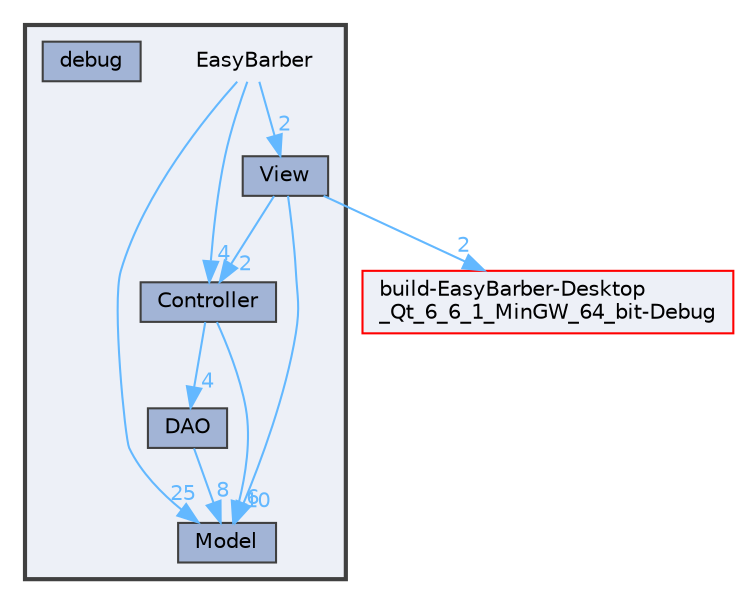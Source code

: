 digraph "C:/Users/mathe/OneDrive/Área de Trabalho/EasyBarber/EasyBarber"
{
 // LATEX_PDF_SIZE
  bgcolor="transparent";
  edge [fontname=Helvetica,fontsize=10,labelfontname=Helvetica,labelfontsize=10];
  node [fontname=Helvetica,fontsize=10,shape=box,height=0.2,width=0.4];
  compound=true
  subgraph clusterdir_df932a88e0e8d76e2cc96779d9f7d917 {
    graph [ bgcolor="#edf0f7", pencolor="grey25", label="", fontname=Helvetica,fontsize=10 style="filled,bold", URL="dir_df932a88e0e8d76e2cc96779d9f7d917.html",tooltip=""]
    dir_df932a88e0e8d76e2cc96779d9f7d917 [shape=plaintext, label="EasyBarber"];
  dir_f6c199585bf99457130c5ee2ad35a468 [label="Controller", fillcolor="#a2b4d6", color="grey25", style="filled", URL="dir_f6c199585bf99457130c5ee2ad35a468.html",tooltip=""];
  dir_3cadb063cae6fc53db56dc74f72a6168 [label="DAO", fillcolor="#a2b4d6", color="grey25", style="filled", URL="dir_3cadb063cae6fc53db56dc74f72a6168.html",tooltip=""];
  dir_9e31157c8ead08fb9407de0c9392118a [label="debug", fillcolor="#a2b4d6", color="grey25", style="filled", URL="dir_9e31157c8ead08fb9407de0c9392118a.html",tooltip=""];
  dir_7482f6f1a48a8ad285bca17597cd0f67 [label="Model", fillcolor="#a2b4d6", color="grey25", style="filled", URL="dir_7482f6f1a48a8ad285bca17597cd0f67.html",tooltip=""];
  dir_dd326586d2efaaa0eaf6684d8c70ca41 [label="View", fillcolor="#a2b4d6", color="grey25", style="filled", URL="dir_dd326586d2efaaa0eaf6684d8c70ca41.html",tooltip=""];
  }
  dir_90166a0d6f41b72baeee02deec7f0f69 [label="build-EasyBarber-Desktop\l_Qt_6_6_1_MinGW_64_bit-Debug", fillcolor="#edf0f7", color="red", style="filled", URL="dir_90166a0d6f41b72baeee02deec7f0f69.html",tooltip=""];
  dir_df932a88e0e8d76e2cc96779d9f7d917->dir_7482f6f1a48a8ad285bca17597cd0f67 [headlabel="25", labeldistance=1.5 headhref="dir_000007_000009.html" href="dir_000007_000009.html" color="steelblue1" fontcolor="steelblue1"];
  dir_df932a88e0e8d76e2cc96779d9f7d917->dir_dd326586d2efaaa0eaf6684d8c70ca41 [headlabel="2", labeldistance=1.5 headhref="dir_000007_000013.html" href="dir_000007_000013.html" color="steelblue1" fontcolor="steelblue1"];
  dir_df932a88e0e8d76e2cc96779d9f7d917->dir_f6c199585bf99457130c5ee2ad35a468 [headlabel="4", labeldistance=1.5 headhref="dir_000007_000002.html" href="dir_000007_000002.html" color="steelblue1" fontcolor="steelblue1"];
  dir_f6c199585bf99457130c5ee2ad35a468->dir_3cadb063cae6fc53db56dc74f72a6168 [headlabel="4", labeldistance=1.5 headhref="dir_000002_000003.html" href="dir_000002_000003.html" color="steelblue1" fontcolor="steelblue1"];
  dir_f6c199585bf99457130c5ee2ad35a468->dir_7482f6f1a48a8ad285bca17597cd0f67 [headlabel="6", labeldistance=1.5 headhref="dir_000002_000009.html" href="dir_000002_000009.html" color="steelblue1" fontcolor="steelblue1"];
  dir_3cadb063cae6fc53db56dc74f72a6168->dir_7482f6f1a48a8ad285bca17597cd0f67 [headlabel="8", labeldistance=1.5 headhref="dir_000003_000009.html" href="dir_000003_000009.html" color="steelblue1" fontcolor="steelblue1"];
  dir_dd326586d2efaaa0eaf6684d8c70ca41->dir_7482f6f1a48a8ad285bca17597cd0f67 [headlabel="10", labeldistance=1.5 headhref="dir_000013_000009.html" href="dir_000013_000009.html" color="steelblue1" fontcolor="steelblue1"];
  dir_dd326586d2efaaa0eaf6684d8c70ca41->dir_90166a0d6f41b72baeee02deec7f0f69 [headlabel="2", labeldistance=1.5 headhref="dir_000013_000000.html" href="dir_000013_000000.html" color="steelblue1" fontcolor="steelblue1"];
  dir_dd326586d2efaaa0eaf6684d8c70ca41->dir_f6c199585bf99457130c5ee2ad35a468 [headlabel="2", labeldistance=1.5 headhref="dir_000013_000002.html" href="dir_000013_000002.html" color="steelblue1" fontcolor="steelblue1"];
}
